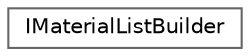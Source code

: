 digraph "Graphical Class Hierarchy"
{
 // INTERACTIVE_SVG=YES
 // LATEX_PDF_SIZE
  bgcolor="transparent";
  edge [fontname=Helvetica,fontsize=10,labelfontname=Helvetica,labelfontsize=10];
  node [fontname=Helvetica,fontsize=10,shape=box,height=0.2,width=0.4];
  rankdir="LR";
  Node0 [id="Node000000",label="IMaterialListBuilder",height=0.2,width=0.4,color="grey40", fillcolor="white", style="filled",URL="$df/de8/classIMaterialListBuilder.html",tooltip="Builds up a list of unique materials while creating some information about the materials."];
}
